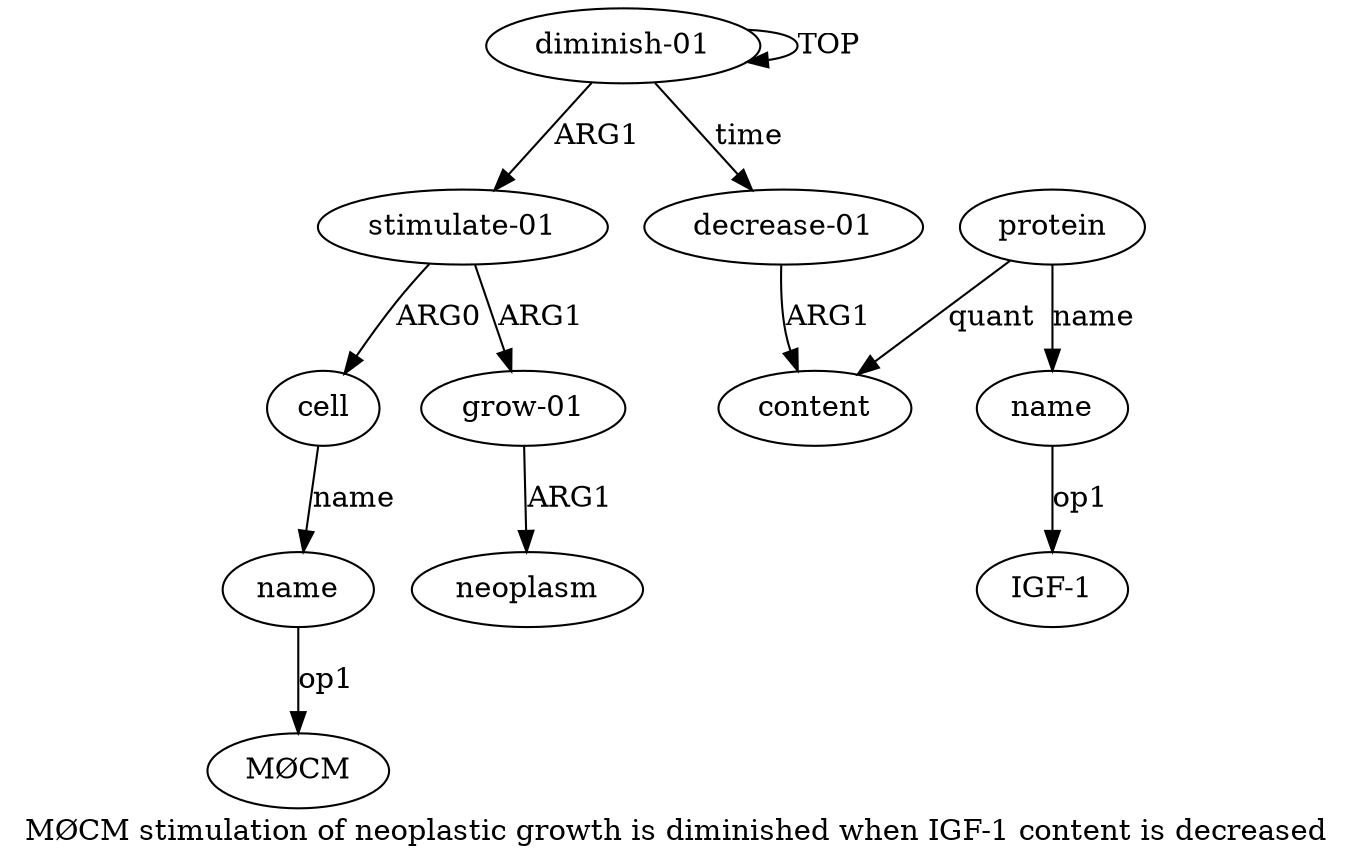 digraph  {
	graph [label="MØCM stimulation of neoplastic growth is diminished when IGF-1 content is decreased"];
	node [label="\N"];
	"a3 MØCM"	 [color=black,
		gold_ind=-1,
		gold_label=MØCM,
		label=MØCM,
		test_ind=-1,
		test_label=MØCM];
	"a9 IGF-1"	 [color=black,
		gold_ind=-1,
		gold_label="IGF-1",
		label="IGF-1",
		test_ind=-1,
		test_label="IGF-1"];
	a1	 [color=black,
		gold_ind=1,
		gold_label="stimulate-01",
		label="stimulate-01",
		test_ind=1,
		test_label="stimulate-01"];
	a2	 [color=black,
		gold_ind=2,
		gold_label=cell,
		label=cell,
		test_ind=2,
		test_label=cell];
	a1 -> a2 [key=0,
	color=black,
	gold_label=ARG0,
	label=ARG0,
	test_label=ARG0];
a4 [color=black,
	gold_ind=4,
	gold_label="grow-01",
	label="grow-01",
	test_ind=4,
	test_label="grow-01"];
a1 -> a4 [key=0,
color=black,
gold_label=ARG1,
label=ARG1,
test_label=ARG1];
a0 [color=black,
gold_ind=0,
gold_label="diminish-01",
label="diminish-01",
test_ind=0,
test_label="diminish-01"];
a0 -> a1 [key=0,
color=black,
gold_label=ARG1,
label=ARG1,
test_label=ARG1];
a0 -> a0 [key=0,
color=black,
gold_label=TOP,
label=TOP,
test_label=TOP];
a6 [color=black,
gold_ind=6,
gold_label="decrease-01",
label="decrease-01",
test_ind=6,
test_label="decrease-01"];
a0 -> a6 [key=0,
color=black,
gold_label=time,
label=time,
test_label=time];
a3 [color=black,
gold_ind=3,
gold_label=name,
label=name,
test_ind=3,
test_label=name];
a3 -> "a3 MØCM" [key=0,
color=black,
gold_label=op1,
label=op1,
test_label=op1];
a2 -> a3 [key=0,
color=black,
gold_label=name,
label=name,
test_label=name];
a5 [color=black,
gold_ind=5,
gold_label=neoplasm,
label=neoplasm,
test_ind=5,
test_label=neoplasm];
a4 -> a5 [key=0,
color=black,
gold_label=ARG1,
label=ARG1,
test_label=ARG1];
a7 [color=black,
gold_ind=7,
gold_label=content,
label=content,
test_ind=7,
test_label=content];
a6 -> a7 [key=0,
color=black,
gold_label=ARG1,
label=ARG1,
test_label=ARG1];
a9 [color=black,
gold_ind=9,
gold_label=name,
label=name,
test_ind=9,
test_label=name];
a9 -> "a9 IGF-1" [key=0,
color=black,
gold_label=op1,
label=op1,
test_label=op1];
a8 [color=black,
gold_ind=8,
gold_label=protein,
label=protein,
test_ind=8,
test_label=protein];
a8 -> a7 [key=0,
color=black,
gold_label=quant,
label=quant,
test_label=quant];
a8 -> a9 [key=0,
color=black,
gold_label=name,
label=name,
test_label=name];
}
